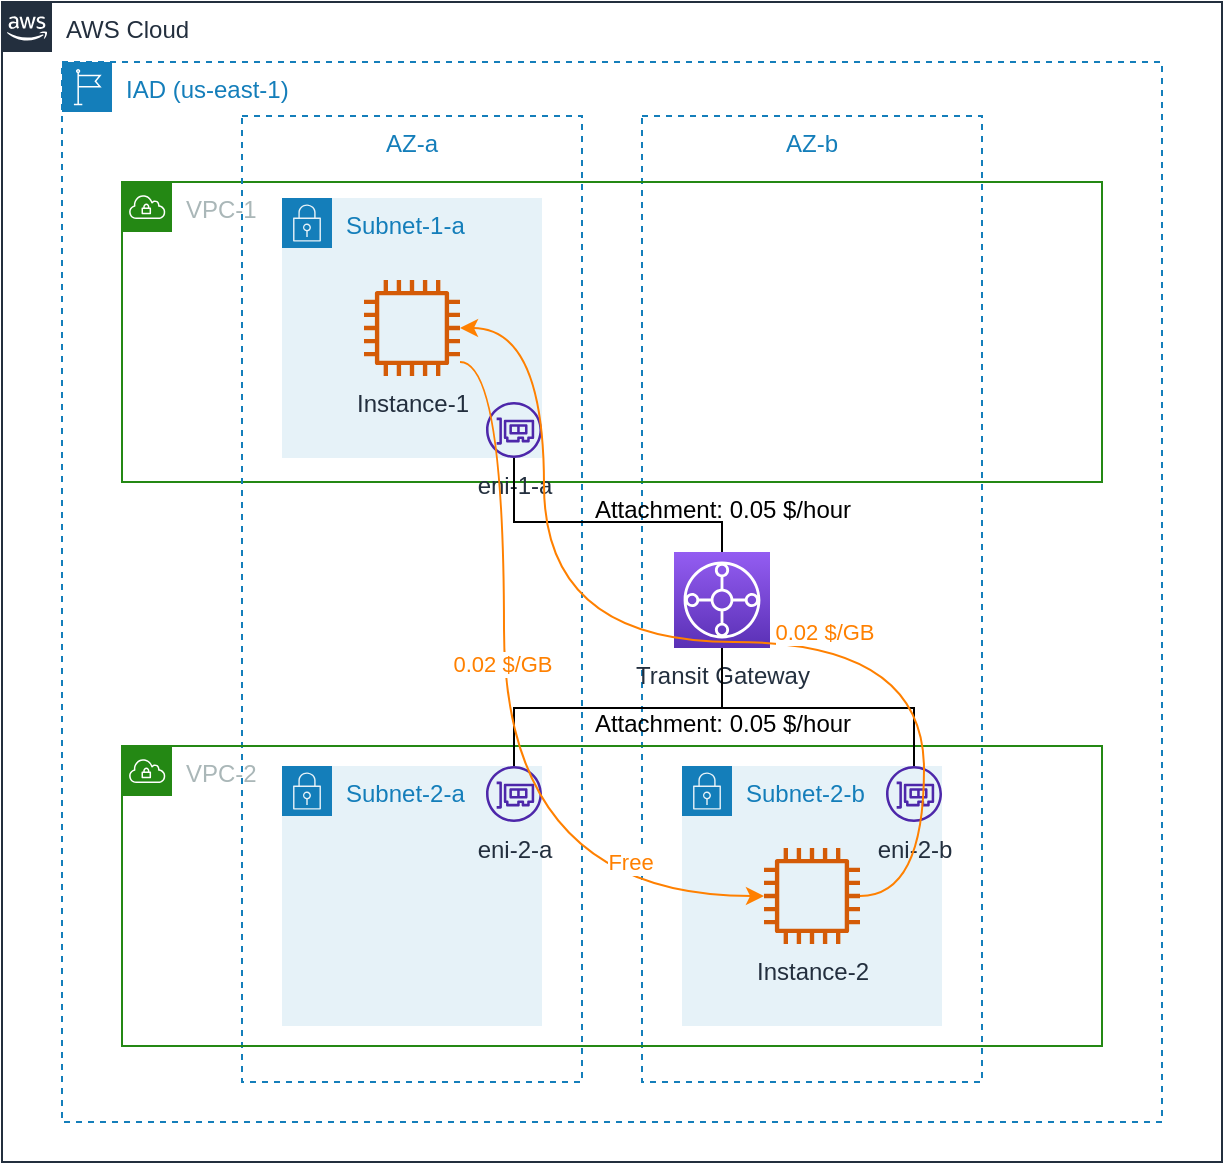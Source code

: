 <mxfile version="17.2.4" type="device"><diagram id="afUQepHOFDG2fAVQxhIu" name="第 1 页"><mxGraphModel dx="946" dy="680" grid="1" gridSize="10" guides="1" tooltips="1" connect="1" arrows="1" fold="1" page="1" pageScale="1" pageWidth="827" pageHeight="1169" math="0" shadow="0"><root><mxCell id="0"/><mxCell id="1" parent="0"/><mxCell id="DRXj3OyaGk-162j9rvSA-12" value="AZ-b" style="fillColor=none;strokeColor=#147EBA;dashed=1;verticalAlign=top;fontStyle=0;fontColor=#147EBA;" parent="1" vertex="1"><mxGeometry x="429" y="297" width="170" height="483" as="geometry"/></mxCell><mxCell id="DRXj3OyaGk-162j9rvSA-2" value="VPC-1" style="points=[[0,0],[0.25,0],[0.5,0],[0.75,0],[1,0],[1,0.25],[1,0.5],[1,0.75],[1,1],[0.75,1],[0.5,1],[0.25,1],[0,1],[0,0.75],[0,0.5],[0,0.25]];outlineConnect=0;gradientColor=none;html=1;whiteSpace=wrap;fontSize=12;fontStyle=0;container=0;pointerEvents=0;collapsible=0;recursiveResize=0;shape=mxgraph.aws4.group;grIcon=mxgraph.aws4.group_vpc;strokeColor=#248814;fillColor=none;verticalAlign=top;align=left;spacingLeft=30;fontColor=#AAB7B8;dashed=0;" parent="1" vertex="1"><mxGeometry x="169" y="330" width="490" height="150" as="geometry"/></mxCell><mxCell id="DRXj3OyaGk-162j9rvSA-4" value="AZ-a" style="fillColor=none;strokeColor=#147EBA;dashed=1;verticalAlign=top;fontStyle=0;fontColor=#147EBA;" parent="1" vertex="1"><mxGeometry x="229" y="297" width="170" height="483" as="geometry"/></mxCell><mxCell id="DRXj3OyaGk-162j9rvSA-3" value="Subnet-1-a" style="points=[[0,0],[0.25,0],[0.5,0],[0.75,0],[1,0],[1,0.25],[1,0.5],[1,0.75],[1,1],[0.75,1],[0.5,1],[0.25,1],[0,1],[0,0.75],[0,0.5],[0,0.25]];outlineConnect=0;gradientColor=none;html=1;whiteSpace=wrap;fontSize=12;fontStyle=0;container=1;pointerEvents=0;collapsible=0;recursiveResize=0;shape=mxgraph.aws4.group;grIcon=mxgraph.aws4.group_security_group;grStroke=0;strokeColor=#147EBA;fillColor=#E6F2F8;verticalAlign=top;align=left;spacingLeft=30;fontColor=#147EBA;dashed=0;" parent="1" vertex="1"><mxGeometry x="249" y="338" width="130" height="130" as="geometry"/></mxCell><mxCell id="DRXj3OyaGk-162j9rvSA-5" value="Instance-1" style="sketch=0;outlineConnect=0;fontColor=#232F3E;gradientColor=none;fillColor=#D45B07;strokeColor=none;dashed=0;verticalLabelPosition=bottom;verticalAlign=top;align=center;html=1;fontSize=12;fontStyle=0;aspect=fixed;pointerEvents=1;shape=mxgraph.aws4.instance2;" parent="DRXj3OyaGk-162j9rvSA-3" vertex="1"><mxGeometry x="41" y="41" width="48" height="48" as="geometry"/></mxCell><mxCell id="DRXj3OyaGk-162j9rvSA-8" value="eni-1-a" style="sketch=0;outlineConnect=0;fontColor=#232F3E;gradientColor=none;fillColor=#4D27AA;strokeColor=none;dashed=0;verticalLabelPosition=bottom;verticalAlign=top;align=center;html=1;fontSize=12;fontStyle=0;aspect=fixed;pointerEvents=1;shape=mxgraph.aws4.elastic_network_interface;" parent="DRXj3OyaGk-162j9rvSA-3" vertex="1"><mxGeometry x="102" y="102" width="28" height="28" as="geometry"/></mxCell><mxCell id="DRXj3OyaGk-162j9rvSA-6" value="IAD (us-east-1)" style="points=[[0,0],[0.25,0],[0.5,0],[0.75,0],[1,0],[1,0.25],[1,0.5],[1,0.75],[1,1],[0.75,1],[0.5,1],[0.25,1],[0,1],[0,0.75],[0,0.5],[0,0.25]];outlineConnect=0;gradientColor=none;html=1;whiteSpace=wrap;fontSize=12;fontStyle=0;container=1;pointerEvents=0;collapsible=0;recursiveResize=0;shape=mxgraph.aws4.group;grIcon=mxgraph.aws4.group_region;strokeColor=#147EBA;fillColor=none;verticalAlign=top;align=left;spacingLeft=30;fontColor=#147EBA;dashed=1;" parent="1" vertex="1"><mxGeometry x="139" y="270" width="550" height="530" as="geometry"/></mxCell><mxCell id="DRXj3OyaGk-162j9rvSA-7" value="AWS Cloud" style="points=[[0,0],[0.25,0],[0.5,0],[0.75,0],[1,0],[1,0.25],[1,0.5],[1,0.75],[1,1],[0.75,1],[0.5,1],[0.25,1],[0,1],[0,0.75],[0,0.5],[0,0.25]];outlineConnect=0;gradientColor=none;html=1;whiteSpace=wrap;fontSize=12;fontStyle=0;container=1;pointerEvents=0;collapsible=0;recursiveResize=0;shape=mxgraph.aws4.group;grIcon=mxgraph.aws4.group_aws_cloud_alt;strokeColor=#232F3E;fillColor=none;verticalAlign=top;align=left;spacingLeft=30;fontColor=#232F3E;dashed=0;" parent="1" vertex="1"><mxGeometry x="109" y="240" width="610" height="580" as="geometry"/></mxCell><mxCell id="DRXj3OyaGk-162j9rvSA-1" value="Transit Gateway" style="sketch=0;points=[[0,0,0],[0.25,0,0],[0.5,0,0],[0.75,0,0],[1,0,0],[0,1,0],[0.25,1,0],[0.5,1,0],[0.75,1,0],[1,1,0],[0,0.25,0],[0,0.5,0],[0,0.75,0],[1,0.25,0],[1,0.5,0],[1,0.75,0]];outlineConnect=0;fontColor=#232F3E;gradientColor=#945DF2;gradientDirection=north;fillColor=#5A30B5;strokeColor=#ffffff;dashed=0;verticalLabelPosition=bottom;verticalAlign=top;align=center;html=1;fontSize=12;fontStyle=0;aspect=fixed;shape=mxgraph.aws4.resourceIcon;resIcon=mxgraph.aws4.transit_gateway;" parent="1" vertex="1"><mxGeometry x="445" y="515" width="48" height="48" as="geometry"/></mxCell><mxCell id="DRXj3OyaGk-162j9rvSA-13" value="Subnet-2-b" style="points=[[0,0],[0.25,0],[0.5,0],[0.75,0],[1,0],[1,0.25],[1,0.5],[1,0.75],[1,1],[0.75,1],[0.5,1],[0.25,1],[0,1],[0,0.75],[0,0.5],[0,0.25]];outlineConnect=0;gradientColor=none;html=1;whiteSpace=wrap;fontSize=12;fontStyle=0;container=1;pointerEvents=0;collapsible=0;recursiveResize=0;shape=mxgraph.aws4.group;grIcon=mxgraph.aws4.group_security_group;grStroke=0;strokeColor=#147EBA;fillColor=#E6F2F8;verticalAlign=top;align=left;spacingLeft=30;fontColor=#147EBA;dashed=0;" parent="1" vertex="1"><mxGeometry x="449" y="622" width="130" height="130" as="geometry"/></mxCell><mxCell id="DRXj3OyaGk-162j9rvSA-14" value="eni-2-b" style="sketch=0;outlineConnect=0;fontColor=#232F3E;gradientColor=none;fillColor=#4D27AA;strokeColor=none;dashed=0;verticalLabelPosition=bottom;verticalAlign=top;align=center;html=1;fontSize=12;fontStyle=0;aspect=fixed;pointerEvents=1;shape=mxgraph.aws4.elastic_network_interface;" parent="DRXj3OyaGk-162j9rvSA-13" vertex="1"><mxGeometry x="102" width="28" height="28" as="geometry"/></mxCell><mxCell id="DRXj3OyaGk-162j9rvSA-15" value="Subnet-2-a" style="points=[[0,0],[0.25,0],[0.5,0],[0.75,0],[1,0],[1,0.25],[1,0.5],[1,0.75],[1,1],[0.75,1],[0.5,1],[0.25,1],[0,1],[0,0.75],[0,0.5],[0,0.25]];outlineConnect=0;gradientColor=none;html=1;whiteSpace=wrap;fontSize=12;fontStyle=0;container=1;pointerEvents=0;collapsible=0;recursiveResize=0;shape=mxgraph.aws4.group;grIcon=mxgraph.aws4.group_security_group;grStroke=0;strokeColor=#147EBA;fillColor=#E6F2F8;verticalAlign=top;align=left;spacingLeft=30;fontColor=#147EBA;dashed=0;" parent="1" vertex="1"><mxGeometry x="249" y="622" width="130" height="130" as="geometry"/></mxCell><mxCell id="DRXj3OyaGk-162j9rvSA-17" value="eni-2-a" style="sketch=0;outlineConnect=0;fontColor=#232F3E;gradientColor=none;fillColor=#4D27AA;strokeColor=none;dashed=0;verticalLabelPosition=bottom;verticalAlign=top;align=center;html=1;fontSize=12;fontStyle=0;aspect=fixed;pointerEvents=1;shape=mxgraph.aws4.elastic_network_interface;" parent="DRXj3OyaGk-162j9rvSA-15" vertex="1"><mxGeometry x="102" width="28" height="28" as="geometry"/></mxCell><mxCell id="DRXj3OyaGk-162j9rvSA-18" value="VPC-2" style="points=[[0,0],[0.25,0],[0.5,0],[0.75,0],[1,0],[1,0.25],[1,0.5],[1,0.75],[1,1],[0.75,1],[0.5,1],[0.25,1],[0,1],[0,0.75],[0,0.5],[0,0.25]];outlineConnect=0;gradientColor=none;html=1;whiteSpace=wrap;fontSize=12;fontStyle=0;container=0;pointerEvents=0;collapsible=0;recursiveResize=0;shape=mxgraph.aws4.group;grIcon=mxgraph.aws4.group_vpc;strokeColor=#248814;fillColor=none;verticalAlign=top;align=left;spacingLeft=30;fontColor=#AAB7B8;dashed=0;" parent="1" vertex="1"><mxGeometry x="169" y="612" width="490" height="150" as="geometry"/></mxCell><mxCell id="DRXj3OyaGk-162j9rvSA-21" style="edgeStyle=orthogonalEdgeStyle;rounded=0;orthogonalLoop=1;jettySize=auto;html=1;endArrow=none;endFill=0;" parent="1" source="DRXj3OyaGk-162j9rvSA-8" target="DRXj3OyaGk-162j9rvSA-1" edge="1"><mxGeometry relative="1" as="geometry"><Array as="points"><mxPoint x="365" y="500"/><mxPoint x="469" y="500"/></Array></mxGeometry></mxCell><mxCell id="DRXj3OyaGk-162j9rvSA-23" style="edgeStyle=orthogonalEdgeStyle;rounded=0;orthogonalLoop=1;jettySize=auto;html=1;endArrow=none;endFill=0;" parent="1" source="DRXj3OyaGk-162j9rvSA-17" target="DRXj3OyaGk-162j9rvSA-1" edge="1"><mxGeometry relative="1" as="geometry"><Array as="points"><mxPoint x="365" y="593"/><mxPoint x="469" y="593"/></Array></mxGeometry></mxCell><mxCell id="DRXj3OyaGk-162j9rvSA-24" style="edgeStyle=orthogonalEdgeStyle;rounded=0;orthogonalLoop=1;jettySize=auto;html=1;entryX=0.5;entryY=1;entryDx=0;entryDy=0;entryPerimeter=0;endArrow=none;endFill=0;" parent="1" source="DRXj3OyaGk-162j9rvSA-14" target="DRXj3OyaGk-162j9rvSA-1" edge="1"><mxGeometry relative="1" as="geometry"><Array as="points"><mxPoint x="565" y="593"/><mxPoint x="469" y="593"/></Array></mxGeometry></mxCell><mxCell id="DRXj3OyaGk-162j9rvSA-27" value="Attachment: 0.05 $/hour" style="text;html=1;align=center;verticalAlign=middle;resizable=0;points=[];autosize=1;strokeColor=none;fillColor=none;" parent="1" vertex="1"><mxGeometry x="399" y="484" width="140" height="20" as="geometry"/></mxCell><mxCell id="DRXj3OyaGk-162j9rvSA-28" value="Attachment: 0.05 $/hour" style="text;html=1;align=center;verticalAlign=middle;resizable=0;points=[];autosize=1;strokeColor=none;fillColor=none;" parent="1" vertex="1"><mxGeometry x="399" y="591" width="140" height="20" as="geometry"/></mxCell><mxCell id="DRXj3OyaGk-162j9rvSA-33" style="edgeStyle=orthogonalEdgeStyle;rounded=0;orthogonalLoop=1;jettySize=auto;html=1;fontColor=#FF8000;startArrow=none;startFill=0;endArrow=classic;endFill=1;strokeColor=#FF8000;curved=1;" parent="1" source="DRXj3OyaGk-162j9rvSA-16" edge="1" target="DRXj3OyaGk-162j9rvSA-5"><mxGeometry relative="1" as="geometry"><mxPoint x="513" y="663" as="sourcePoint"/><mxPoint x="337" y="403" as="targetPoint"/><Array as="points"><mxPoint x="570" y="687"/><mxPoint x="570" y="560"/><mxPoint x="380" y="560"/><mxPoint x="380" y="403"/></Array></mxGeometry></mxCell><mxCell id="DRXj3OyaGk-162j9rvSA-34" value="0.02 $/GB" style="edgeLabel;html=1;align=center;verticalAlign=middle;resizable=0;points=[];fontColor=#FF8000;" parent="DRXj3OyaGk-162j9rvSA-33" vertex="1" connectable="0"><mxGeometry x="-0.335" relative="1" as="geometry"><mxPoint x="-27" y="-5" as="offset"/></mxGeometry></mxCell><mxCell id="DRXj3OyaGk-162j9rvSA-16" value="Instance-2" style="sketch=0;outlineConnect=0;fontColor=#232F3E;gradientColor=none;fillColor=#D45B07;strokeColor=none;dashed=0;verticalLabelPosition=bottom;verticalAlign=top;align=center;html=1;fontSize=12;fontStyle=0;aspect=fixed;pointerEvents=1;shape=mxgraph.aws4.instance2;" parent="1" vertex="1"><mxGeometry x="490" y="663" width="48" height="48" as="geometry"/></mxCell><mxCell id="DRXj3OyaGk-162j9rvSA-35" style="edgeStyle=orthogonalEdgeStyle;curved=1;rounded=0;orthogonalLoop=1;jettySize=auto;html=1;fontColor=#FF8000;startArrow=none;startFill=0;endArrow=classic;endFill=1;strokeColor=#FF8000;" parent="1" source="DRXj3OyaGk-162j9rvSA-5" target="DRXj3OyaGk-162j9rvSA-16" edge="1"><mxGeometry relative="1" as="geometry"><Array as="points"><mxPoint x="360" y="420"/><mxPoint x="360" y="687"/></Array></mxGeometry></mxCell><mxCell id="DRXj3OyaGk-162j9rvSA-36" value="0.02 $/GB" style="edgeLabel;html=1;align=center;verticalAlign=middle;resizable=0;points=[];fontColor=#FF8000;" parent="DRXj3OyaGk-162j9rvSA-35" vertex="1" connectable="0"><mxGeometry x="-0.174" y="-1" relative="1" as="geometry"><mxPoint as="offset"/></mxGeometry></mxCell><mxCell id="DRXj3OyaGk-162j9rvSA-38" value="Free" style="edgeLabel;html=1;align=center;verticalAlign=middle;resizable=0;points=[];fontColor=#FF8000;" parent="DRXj3OyaGk-162j9rvSA-35" vertex="1" connectable="0"><mxGeometry x="0.642" y="21" relative="1" as="geometry"><mxPoint x="8" y="4" as="offset"/></mxGeometry></mxCell></root></mxGraphModel></diagram></mxfile>
